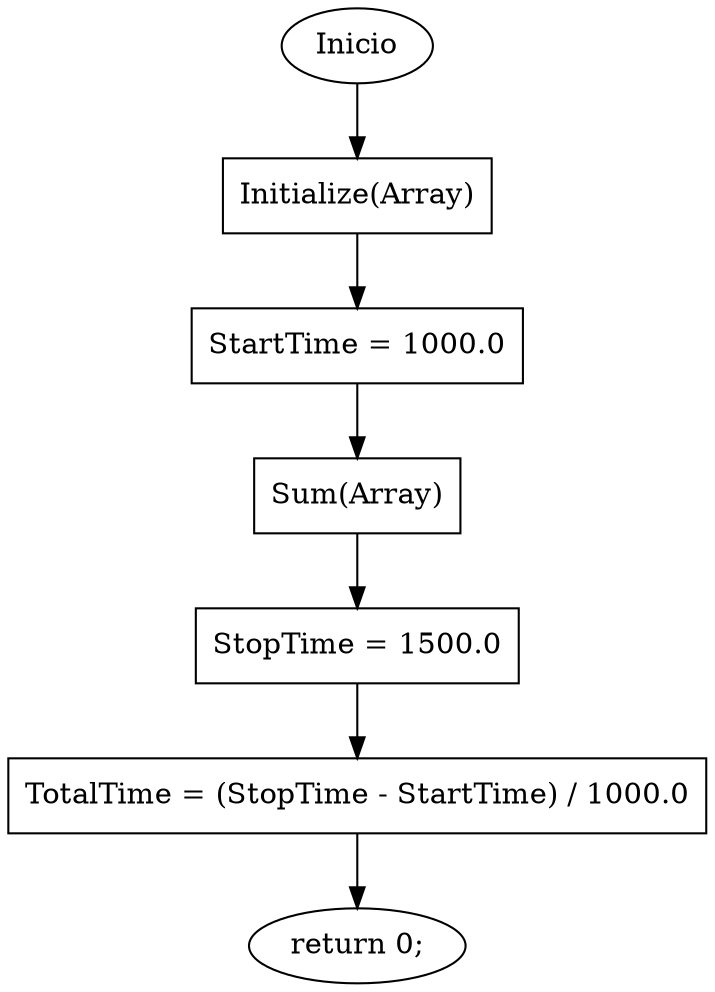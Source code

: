 digraph CFG_Test {
    node [shape=box];
    start [label="Inicio", shape=ellipse];
    n1 [label="Initialize(Array)"];
    n2 [label="StartTime = 1000.0"];
    n3 [label="Sum(Array)"];
    n4 [label="StopTime = 1500.0"];
    n5 [label="TotalTime = (StopTime - StartTime) / 1000.0"];
    end [label="return 0;", shape=ellipse];
    start -> n1 -> n2 -> n3 -> n4 -> n5 -> end;
}